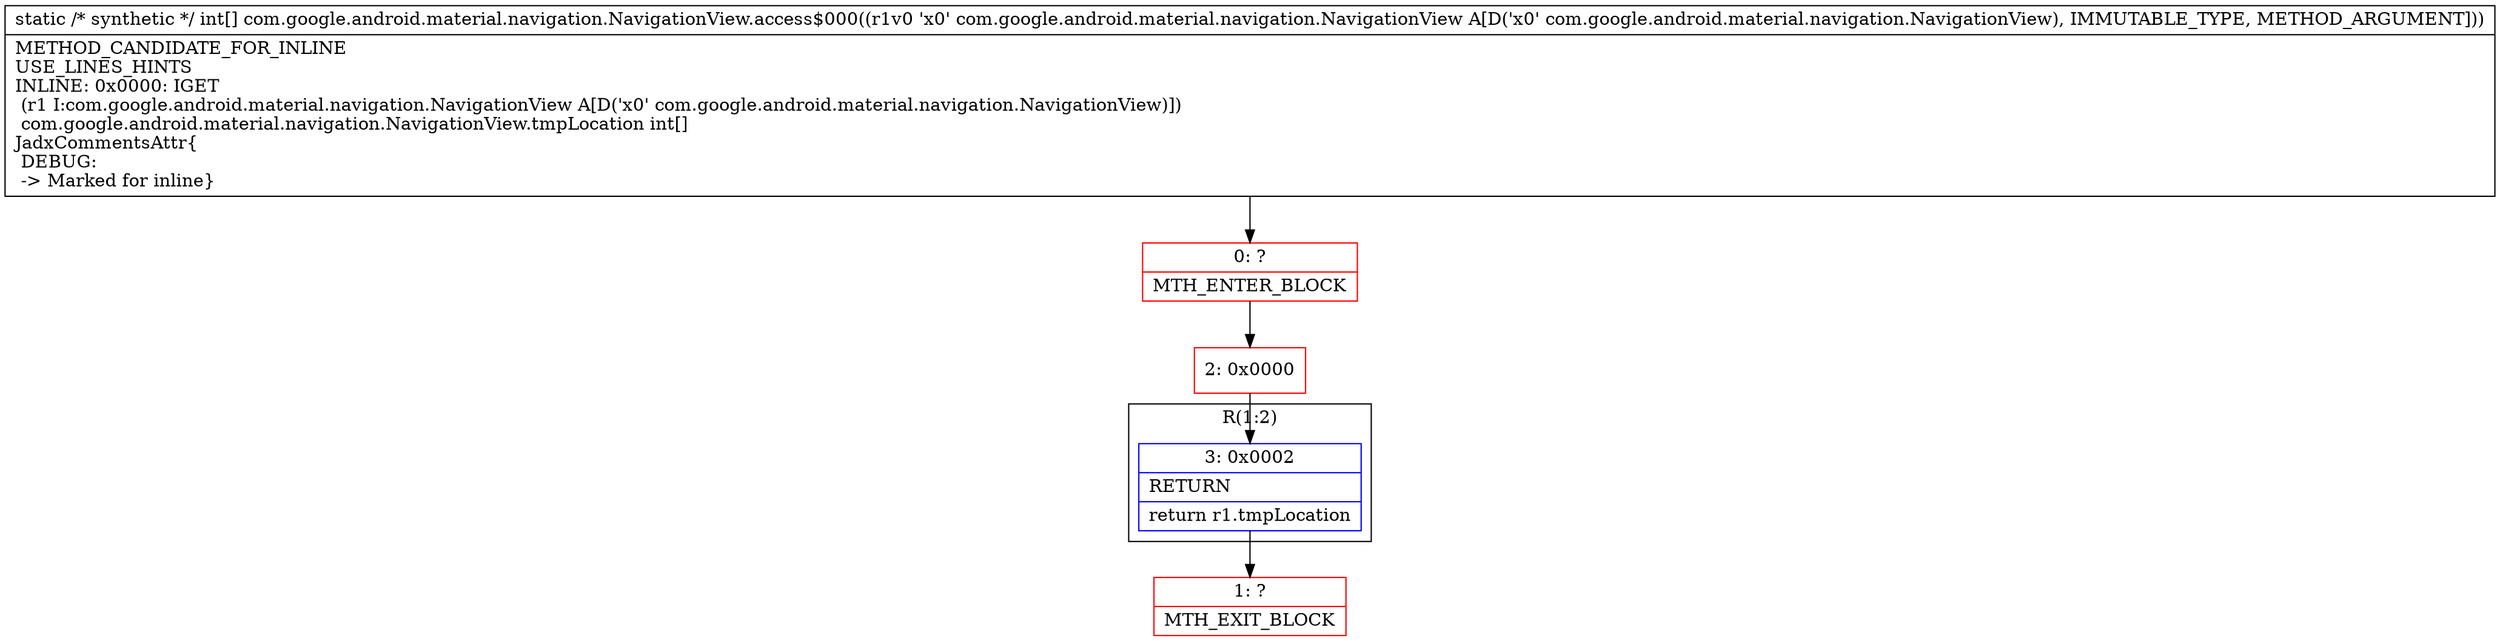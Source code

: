 digraph "CFG forcom.google.android.material.navigation.NavigationView.access$000(Lcom\/google\/android\/material\/navigation\/NavigationView;)[I" {
subgraph cluster_Region_857841565 {
label = "R(1:2)";
node [shape=record,color=blue];
Node_3 [shape=record,label="{3\:\ 0x0002|RETURN\l|return r1.tmpLocation\l}"];
}
Node_0 [shape=record,color=red,label="{0\:\ ?|MTH_ENTER_BLOCK\l}"];
Node_2 [shape=record,color=red,label="{2\:\ 0x0000}"];
Node_1 [shape=record,color=red,label="{1\:\ ?|MTH_EXIT_BLOCK\l}"];
MethodNode[shape=record,label="{static \/* synthetic *\/ int[] com.google.android.material.navigation.NavigationView.access$000((r1v0 'x0' com.google.android.material.navigation.NavigationView A[D('x0' com.google.android.material.navigation.NavigationView), IMMUTABLE_TYPE, METHOD_ARGUMENT]))  | METHOD_CANDIDATE_FOR_INLINE\lUSE_LINES_HINTS\lINLINE: 0x0000: IGET  \l  (r1 I:com.google.android.material.navigation.NavigationView A[D('x0' com.google.android.material.navigation.NavigationView)])\l com.google.android.material.navigation.NavigationView.tmpLocation int[]\lJadxCommentsAttr\{\l DEBUG: \l \-\> Marked for inline\}\l}"];
MethodNode -> Node_0;Node_3 -> Node_1;
Node_0 -> Node_2;
Node_2 -> Node_3;
}

